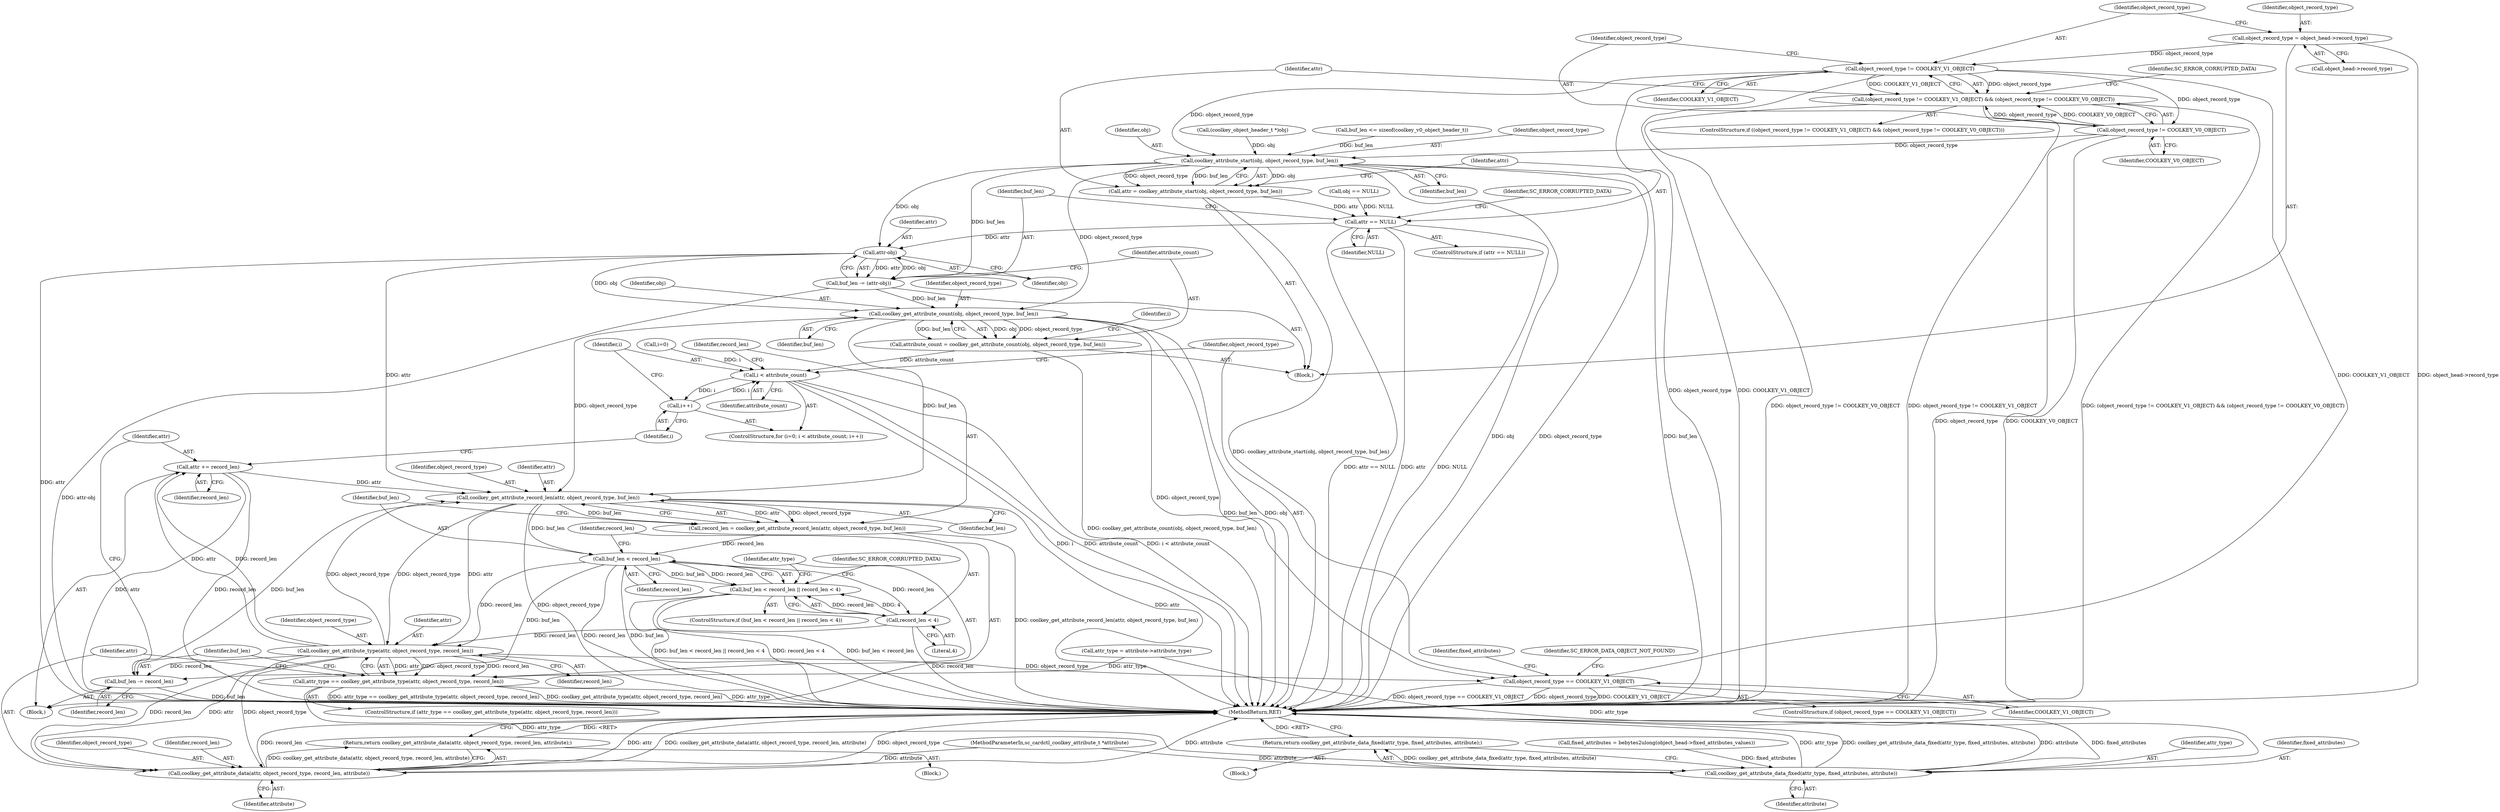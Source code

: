 digraph "0_OpenSC_8fe377e93b4b56060e5bbfb6f3142ceaeca744fa_4@pointer" {
"1000208" [label="(Call,object_record_type = object_head->record_type)"];
"1000215" [label="(Call,object_record_type != COOLKEY_V1_OBJECT)"];
"1000214" [label="(Call,(object_record_type != COOLKEY_V1_OBJECT) && (object_record_type != COOLKEY_V0_OBJECT))"];
"1000218" [label="(Call,object_record_type != COOLKEY_V0_OBJECT)"];
"1000226" [label="(Call,coolkey_attribute_start(obj, object_record_type, buf_len))"];
"1000224" [label="(Call,attr = coolkey_attribute_start(obj, object_record_type, buf_len))"];
"1000231" [label="(Call,attr == NULL)"];
"1000239" [label="(Call,attr-obj)"];
"1000237" [label="(Call,buf_len -= (attr-obj))"];
"1000244" [label="(Call,coolkey_get_attribute_count(obj, object_record_type, buf_len))"];
"1000242" [label="(Call,attribute_count = coolkey_get_attribute_count(obj, object_record_type, buf_len))"];
"1000252" [label="(Call,i < attribute_count)"];
"1000255" [label="(Call,i++)"];
"1000261" [label="(Call,coolkey_get_attribute_record_len(attr, object_record_type, buf_len))"];
"1000259" [label="(Call,record_len = coolkey_get_attribute_record_len(attr, object_record_type, buf_len))"];
"1000267" [label="(Call,buf_len < record_len)"];
"1000266" [label="(Call,buf_len < record_len || record_len < 4)"];
"1000270" [label="(Call,record_len < 4)"];
"1000279" [label="(Call,coolkey_get_attribute_type(attr, object_record_type, record_len))"];
"1000277" [label="(Call,attr_type == coolkey_get_attribute_type(attr, object_record_type, record_len))"];
"1000309" [label="(Call,coolkey_get_attribute_data_fixed(attr_type, fixed_attributes, attribute))"];
"1000308" [label="(Return,return coolkey_get_attribute_data_fixed(attr_type, fixed_attributes, attribute);)"];
"1000285" [label="(Call,coolkey_get_attribute_data(attr, object_record_type, record_len, attribute))"];
"1000284" [label="(Return,return coolkey_get_attribute_data(attr, object_record_type, record_len, attribute);)"];
"1000290" [label="(Call,buf_len -= record_len)"];
"1000293" [label="(Call,attr += record_len)"];
"1000297" [label="(Call,object_record_type == COOLKEY_V1_OBJECT)"];
"1000309" [label="(Call,coolkey_get_attribute_data_fixed(attr_type, fixed_attributes, attribute))"];
"1000249" [label="(Call,i=0)"];
"1000242" [label="(Call,attribute_count = coolkey_get_attribute_count(obj, object_record_type, buf_len))"];
"1000311" [label="(Identifier,fixed_attributes)"];
"1000285" [label="(Call,coolkey_get_attribute_data(attr, object_record_type, record_len, attribute))"];
"1000265" [label="(ControlStructure,if (buf_len < record_len || record_len < 4))"];
"1000287" [label="(Identifier,object_record_type)"];
"1000295" [label="(Identifier,record_len)"];
"1000271" [label="(Identifier,record_len)"];
"1000294" [label="(Identifier,attr)"];
"1000281" [label="(Identifier,object_record_type)"];
"1000255" [label="(Call,i++)"];
"1000225" [label="(Identifier,attr)"];
"1000263" [label="(Identifier,object_record_type)"];
"1000276" [label="(ControlStructure,if (attr_type == coolkey_get_attribute_type(attr, object_record_type, record_len)))"];
"1000254" [label="(Identifier,attribute_count)"];
"1000213" [label="(ControlStructure,if ((object_record_type != COOLKEY_V1_OBJECT) && (object_record_type != COOLKEY_V0_OBJECT)))"];
"1000215" [label="(Call,object_record_type != COOLKEY_V1_OBJECT)"];
"1000205" [label="(Call,(coolkey_object_header_t *)obj)"];
"1000279" [label="(Call,coolkey_get_attribute_type(attr, object_record_type, record_len))"];
"1000260" [label="(Identifier,record_len)"];
"1000256" [label="(Identifier,i)"];
"1000219" [label="(Identifier,object_record_type)"];
"1000283" [label="(Block,)"];
"1000286" [label="(Identifier,attr)"];
"1000277" [label="(Call,attr_type == coolkey_get_attribute_type(attr, object_record_type, record_len))"];
"1000240" [label="(Identifier,attr)"];
"1000278" [label="(Identifier,attr_type)"];
"1000237" [label="(Call,buf_len -= (attr-obj))"];
"1000315" [label="(MethodReturn,RET)"];
"1000284" [label="(Return,return coolkey_get_attribute_data(attr, object_record_type, record_len, attribute);)"];
"1000296" [label="(ControlStructure,if (object_record_type == COOLKEY_V1_OBJECT))"];
"1000245" [label="(Identifier,obj)"];
"1000269" [label="(Identifier,record_len)"];
"1000226" [label="(Call,coolkey_attribute_start(obj, object_record_type, buf_len))"];
"1000261" [label="(Call,coolkey_get_attribute_record_len(attr, object_record_type, buf_len))"];
"1000230" [label="(ControlStructure,if (attr == NULL))"];
"1000297" [label="(Call,object_record_type == COOLKEY_V1_OBJECT)"];
"1000253" [label="(Identifier,i)"];
"1000312" [label="(Identifier,attribute)"];
"1000292" [label="(Identifier,record_len)"];
"1000252" [label="(Call,i < attribute_count)"];
"1000196" [label="(Call,buf_len <= sizeof(coolkey_v0_object_header_t))"];
"1000229" [label="(Identifier,buf_len)"];
"1000223" [label="(Identifier,SC_ERROR_CORRUPTED_DATA)"];
"1000291" [label="(Identifier,buf_len)"];
"1000262" [label="(Identifier,attr)"];
"1000210" [label="(Call,object_head->record_type)"];
"1000290" [label="(Call,buf_len -= record_len)"];
"1000270" [label="(Call,record_len < 4)"];
"1000113" [label="(MethodParameterIn,sc_cardctl_coolkey_attribute_t *attribute)"];
"1000302" [label="(Call,fixed_attributes = bebytes2ulong(object_head->fixed_attributes_values))"];
"1000241" [label="(Identifier,obj)"];
"1000232" [label="(Identifier,attr)"];
"1000209" [label="(Identifier,object_record_type)"];
"1000161" [label="(Call,obj == NULL)"];
"1000257" [label="(Block,)"];
"1000236" [label="(Identifier,SC_ERROR_CORRUPTED_DATA)"];
"1000303" [label="(Identifier,fixed_attributes)"];
"1000282" [label="(Identifier,record_len)"];
"1000247" [label="(Identifier,buf_len)"];
"1000218" [label="(Call,object_record_type != COOLKEY_V0_OBJECT)"];
"1000293" [label="(Call,attr += record_len)"];
"1000214" [label="(Call,(object_record_type != COOLKEY_V1_OBJECT) && (object_record_type != COOLKEY_V0_OBJECT))"];
"1000314" [label="(Identifier,SC_ERROR_DATA_OBJECT_NOT_FOUND)"];
"1000208" [label="(Call,object_record_type = object_head->record_type)"];
"1000308" [label="(Return,return coolkey_get_attribute_data_fixed(attr_type, fixed_attributes, attribute);)"];
"1000267" [label="(Call,buf_len < record_len)"];
"1000298" [label="(Identifier,object_record_type)"];
"1000238" [label="(Identifier,buf_len)"];
"1000246" [label="(Identifier,object_record_type)"];
"1000239" [label="(Call,attr-obj)"];
"1000216" [label="(Identifier,object_record_type)"];
"1000264" [label="(Identifier,buf_len)"];
"1000272" [label="(Literal,4)"];
"1000280" [label="(Identifier,attr)"];
"1000266" [label="(Call,buf_len < record_len || record_len < 4)"];
"1000228" [label="(Identifier,object_record_type)"];
"1000268" [label="(Identifier,buf_len)"];
"1000300" [label="(Block,)"];
"1000224" [label="(Call,attr = coolkey_attribute_start(obj, object_record_type, buf_len))"];
"1000233" [label="(Identifier,NULL)"];
"1000244" [label="(Call,coolkey_get_attribute_count(obj, object_record_type, buf_len))"];
"1000248" [label="(ControlStructure,for (i=0; i < attribute_count; i++))"];
"1000250" [label="(Identifier,i)"];
"1000275" [label="(Identifier,SC_ERROR_CORRUPTED_DATA)"];
"1000288" [label="(Identifier,record_len)"];
"1000114" [label="(Block,)"];
"1000299" [label="(Identifier,COOLKEY_V1_OBJECT)"];
"1000243" [label="(Identifier,attribute_count)"];
"1000117" [label="(Call,attr_type = attribute->attribute_type)"];
"1000289" [label="(Identifier,attribute)"];
"1000227" [label="(Identifier,obj)"];
"1000220" [label="(Identifier,COOLKEY_V0_OBJECT)"];
"1000259" [label="(Call,record_len = coolkey_get_attribute_record_len(attr, object_record_type, buf_len))"];
"1000231" [label="(Call,attr == NULL)"];
"1000310" [label="(Identifier,attr_type)"];
"1000217" [label="(Identifier,COOLKEY_V1_OBJECT)"];
"1000208" -> "1000114"  [label="AST: "];
"1000208" -> "1000210"  [label="CFG: "];
"1000209" -> "1000208"  [label="AST: "];
"1000210" -> "1000208"  [label="AST: "];
"1000216" -> "1000208"  [label="CFG: "];
"1000208" -> "1000315"  [label="DDG: object_head->record_type"];
"1000208" -> "1000215"  [label="DDG: object_record_type"];
"1000215" -> "1000214"  [label="AST: "];
"1000215" -> "1000217"  [label="CFG: "];
"1000216" -> "1000215"  [label="AST: "];
"1000217" -> "1000215"  [label="AST: "];
"1000219" -> "1000215"  [label="CFG: "];
"1000214" -> "1000215"  [label="CFG: "];
"1000215" -> "1000315"  [label="DDG: object_record_type"];
"1000215" -> "1000315"  [label="DDG: COOLKEY_V1_OBJECT"];
"1000215" -> "1000214"  [label="DDG: object_record_type"];
"1000215" -> "1000214"  [label="DDG: COOLKEY_V1_OBJECT"];
"1000215" -> "1000218"  [label="DDG: object_record_type"];
"1000215" -> "1000226"  [label="DDG: object_record_type"];
"1000215" -> "1000297"  [label="DDG: COOLKEY_V1_OBJECT"];
"1000214" -> "1000213"  [label="AST: "];
"1000214" -> "1000218"  [label="CFG: "];
"1000218" -> "1000214"  [label="AST: "];
"1000223" -> "1000214"  [label="CFG: "];
"1000225" -> "1000214"  [label="CFG: "];
"1000214" -> "1000315"  [label="DDG: (object_record_type != COOLKEY_V1_OBJECT) && (object_record_type != COOLKEY_V0_OBJECT)"];
"1000214" -> "1000315"  [label="DDG: object_record_type != COOLKEY_V0_OBJECT"];
"1000214" -> "1000315"  [label="DDG: object_record_type != COOLKEY_V1_OBJECT"];
"1000218" -> "1000214"  [label="DDG: object_record_type"];
"1000218" -> "1000214"  [label="DDG: COOLKEY_V0_OBJECT"];
"1000218" -> "1000220"  [label="CFG: "];
"1000219" -> "1000218"  [label="AST: "];
"1000220" -> "1000218"  [label="AST: "];
"1000218" -> "1000315"  [label="DDG: object_record_type"];
"1000218" -> "1000315"  [label="DDG: COOLKEY_V0_OBJECT"];
"1000218" -> "1000226"  [label="DDG: object_record_type"];
"1000226" -> "1000224"  [label="AST: "];
"1000226" -> "1000229"  [label="CFG: "];
"1000227" -> "1000226"  [label="AST: "];
"1000228" -> "1000226"  [label="AST: "];
"1000229" -> "1000226"  [label="AST: "];
"1000224" -> "1000226"  [label="CFG: "];
"1000226" -> "1000315"  [label="DDG: obj"];
"1000226" -> "1000315"  [label="DDG: object_record_type"];
"1000226" -> "1000315"  [label="DDG: buf_len"];
"1000226" -> "1000224"  [label="DDG: obj"];
"1000226" -> "1000224"  [label="DDG: object_record_type"];
"1000226" -> "1000224"  [label="DDG: buf_len"];
"1000205" -> "1000226"  [label="DDG: obj"];
"1000196" -> "1000226"  [label="DDG: buf_len"];
"1000226" -> "1000237"  [label="DDG: buf_len"];
"1000226" -> "1000239"  [label="DDG: obj"];
"1000226" -> "1000244"  [label="DDG: object_record_type"];
"1000224" -> "1000114"  [label="AST: "];
"1000225" -> "1000224"  [label="AST: "];
"1000232" -> "1000224"  [label="CFG: "];
"1000224" -> "1000315"  [label="DDG: coolkey_attribute_start(obj, object_record_type, buf_len)"];
"1000224" -> "1000231"  [label="DDG: attr"];
"1000231" -> "1000230"  [label="AST: "];
"1000231" -> "1000233"  [label="CFG: "];
"1000232" -> "1000231"  [label="AST: "];
"1000233" -> "1000231"  [label="AST: "];
"1000236" -> "1000231"  [label="CFG: "];
"1000238" -> "1000231"  [label="CFG: "];
"1000231" -> "1000315"  [label="DDG: NULL"];
"1000231" -> "1000315"  [label="DDG: attr == NULL"];
"1000231" -> "1000315"  [label="DDG: attr"];
"1000161" -> "1000231"  [label="DDG: NULL"];
"1000231" -> "1000239"  [label="DDG: attr"];
"1000239" -> "1000237"  [label="AST: "];
"1000239" -> "1000241"  [label="CFG: "];
"1000240" -> "1000239"  [label="AST: "];
"1000241" -> "1000239"  [label="AST: "];
"1000237" -> "1000239"  [label="CFG: "];
"1000239" -> "1000315"  [label="DDG: attr"];
"1000239" -> "1000237"  [label="DDG: attr"];
"1000239" -> "1000237"  [label="DDG: obj"];
"1000239" -> "1000244"  [label="DDG: obj"];
"1000239" -> "1000261"  [label="DDG: attr"];
"1000237" -> "1000114"  [label="AST: "];
"1000238" -> "1000237"  [label="AST: "];
"1000243" -> "1000237"  [label="CFG: "];
"1000237" -> "1000315"  [label="DDG: attr-obj"];
"1000237" -> "1000244"  [label="DDG: buf_len"];
"1000244" -> "1000242"  [label="AST: "];
"1000244" -> "1000247"  [label="CFG: "];
"1000245" -> "1000244"  [label="AST: "];
"1000246" -> "1000244"  [label="AST: "];
"1000247" -> "1000244"  [label="AST: "];
"1000242" -> "1000244"  [label="CFG: "];
"1000244" -> "1000315"  [label="DDG: obj"];
"1000244" -> "1000315"  [label="DDG: buf_len"];
"1000244" -> "1000242"  [label="DDG: obj"];
"1000244" -> "1000242"  [label="DDG: object_record_type"];
"1000244" -> "1000242"  [label="DDG: buf_len"];
"1000244" -> "1000261"  [label="DDG: object_record_type"];
"1000244" -> "1000261"  [label="DDG: buf_len"];
"1000244" -> "1000297"  [label="DDG: object_record_type"];
"1000242" -> "1000114"  [label="AST: "];
"1000243" -> "1000242"  [label="AST: "];
"1000250" -> "1000242"  [label="CFG: "];
"1000242" -> "1000315"  [label="DDG: coolkey_get_attribute_count(obj, object_record_type, buf_len)"];
"1000242" -> "1000252"  [label="DDG: attribute_count"];
"1000252" -> "1000248"  [label="AST: "];
"1000252" -> "1000254"  [label="CFG: "];
"1000253" -> "1000252"  [label="AST: "];
"1000254" -> "1000252"  [label="AST: "];
"1000260" -> "1000252"  [label="CFG: "];
"1000298" -> "1000252"  [label="CFG: "];
"1000252" -> "1000315"  [label="DDG: i"];
"1000252" -> "1000315"  [label="DDG: attribute_count"];
"1000252" -> "1000315"  [label="DDG: i < attribute_count"];
"1000249" -> "1000252"  [label="DDG: i"];
"1000255" -> "1000252"  [label="DDG: i"];
"1000252" -> "1000255"  [label="DDG: i"];
"1000255" -> "1000248"  [label="AST: "];
"1000255" -> "1000256"  [label="CFG: "];
"1000256" -> "1000255"  [label="AST: "];
"1000253" -> "1000255"  [label="CFG: "];
"1000261" -> "1000259"  [label="AST: "];
"1000261" -> "1000264"  [label="CFG: "];
"1000262" -> "1000261"  [label="AST: "];
"1000263" -> "1000261"  [label="AST: "];
"1000264" -> "1000261"  [label="AST: "];
"1000259" -> "1000261"  [label="CFG: "];
"1000261" -> "1000315"  [label="DDG: object_record_type"];
"1000261" -> "1000315"  [label="DDG: attr"];
"1000261" -> "1000259"  [label="DDG: attr"];
"1000261" -> "1000259"  [label="DDG: object_record_type"];
"1000261" -> "1000259"  [label="DDG: buf_len"];
"1000293" -> "1000261"  [label="DDG: attr"];
"1000279" -> "1000261"  [label="DDG: object_record_type"];
"1000290" -> "1000261"  [label="DDG: buf_len"];
"1000261" -> "1000267"  [label="DDG: buf_len"];
"1000261" -> "1000279"  [label="DDG: attr"];
"1000261" -> "1000279"  [label="DDG: object_record_type"];
"1000259" -> "1000257"  [label="AST: "];
"1000260" -> "1000259"  [label="AST: "];
"1000268" -> "1000259"  [label="CFG: "];
"1000259" -> "1000315"  [label="DDG: coolkey_get_attribute_record_len(attr, object_record_type, buf_len)"];
"1000259" -> "1000267"  [label="DDG: record_len"];
"1000267" -> "1000266"  [label="AST: "];
"1000267" -> "1000269"  [label="CFG: "];
"1000268" -> "1000267"  [label="AST: "];
"1000269" -> "1000267"  [label="AST: "];
"1000271" -> "1000267"  [label="CFG: "];
"1000266" -> "1000267"  [label="CFG: "];
"1000267" -> "1000315"  [label="DDG: record_len"];
"1000267" -> "1000315"  [label="DDG: buf_len"];
"1000267" -> "1000266"  [label="DDG: buf_len"];
"1000267" -> "1000266"  [label="DDG: record_len"];
"1000267" -> "1000270"  [label="DDG: record_len"];
"1000267" -> "1000279"  [label="DDG: record_len"];
"1000267" -> "1000290"  [label="DDG: buf_len"];
"1000266" -> "1000265"  [label="AST: "];
"1000266" -> "1000270"  [label="CFG: "];
"1000270" -> "1000266"  [label="AST: "];
"1000275" -> "1000266"  [label="CFG: "];
"1000278" -> "1000266"  [label="CFG: "];
"1000266" -> "1000315"  [label="DDG: buf_len < record_len"];
"1000266" -> "1000315"  [label="DDG: buf_len < record_len || record_len < 4"];
"1000266" -> "1000315"  [label="DDG: record_len < 4"];
"1000270" -> "1000266"  [label="DDG: record_len"];
"1000270" -> "1000266"  [label="DDG: 4"];
"1000270" -> "1000272"  [label="CFG: "];
"1000271" -> "1000270"  [label="AST: "];
"1000272" -> "1000270"  [label="AST: "];
"1000270" -> "1000315"  [label="DDG: record_len"];
"1000270" -> "1000279"  [label="DDG: record_len"];
"1000279" -> "1000277"  [label="AST: "];
"1000279" -> "1000282"  [label="CFG: "];
"1000280" -> "1000279"  [label="AST: "];
"1000281" -> "1000279"  [label="AST: "];
"1000282" -> "1000279"  [label="AST: "];
"1000277" -> "1000279"  [label="CFG: "];
"1000279" -> "1000277"  [label="DDG: attr"];
"1000279" -> "1000277"  [label="DDG: object_record_type"];
"1000279" -> "1000277"  [label="DDG: record_len"];
"1000279" -> "1000285"  [label="DDG: attr"];
"1000279" -> "1000285"  [label="DDG: object_record_type"];
"1000279" -> "1000285"  [label="DDG: record_len"];
"1000279" -> "1000290"  [label="DDG: record_len"];
"1000279" -> "1000293"  [label="DDG: record_len"];
"1000279" -> "1000293"  [label="DDG: attr"];
"1000279" -> "1000297"  [label="DDG: object_record_type"];
"1000277" -> "1000276"  [label="AST: "];
"1000278" -> "1000277"  [label="AST: "];
"1000286" -> "1000277"  [label="CFG: "];
"1000291" -> "1000277"  [label="CFG: "];
"1000277" -> "1000315"  [label="DDG: attr_type"];
"1000277" -> "1000315"  [label="DDG: attr_type == coolkey_get_attribute_type(attr, object_record_type, record_len)"];
"1000277" -> "1000315"  [label="DDG: coolkey_get_attribute_type(attr, object_record_type, record_len)"];
"1000117" -> "1000277"  [label="DDG: attr_type"];
"1000277" -> "1000309"  [label="DDG: attr_type"];
"1000309" -> "1000308"  [label="AST: "];
"1000309" -> "1000312"  [label="CFG: "];
"1000310" -> "1000309"  [label="AST: "];
"1000311" -> "1000309"  [label="AST: "];
"1000312" -> "1000309"  [label="AST: "];
"1000308" -> "1000309"  [label="CFG: "];
"1000309" -> "1000315"  [label="DDG: attr_type"];
"1000309" -> "1000315"  [label="DDG: coolkey_get_attribute_data_fixed(attr_type, fixed_attributes, attribute)"];
"1000309" -> "1000315"  [label="DDG: attribute"];
"1000309" -> "1000315"  [label="DDG: fixed_attributes"];
"1000309" -> "1000308"  [label="DDG: coolkey_get_attribute_data_fixed(attr_type, fixed_attributes, attribute)"];
"1000117" -> "1000309"  [label="DDG: attr_type"];
"1000302" -> "1000309"  [label="DDG: fixed_attributes"];
"1000113" -> "1000309"  [label="DDG: attribute"];
"1000308" -> "1000300"  [label="AST: "];
"1000315" -> "1000308"  [label="CFG: "];
"1000308" -> "1000315"  [label="DDG: <RET>"];
"1000285" -> "1000284"  [label="AST: "];
"1000285" -> "1000289"  [label="CFG: "];
"1000286" -> "1000285"  [label="AST: "];
"1000287" -> "1000285"  [label="AST: "];
"1000288" -> "1000285"  [label="AST: "];
"1000289" -> "1000285"  [label="AST: "];
"1000284" -> "1000285"  [label="CFG: "];
"1000285" -> "1000315"  [label="DDG: attr"];
"1000285" -> "1000315"  [label="DDG: coolkey_get_attribute_data(attr, object_record_type, record_len, attribute)"];
"1000285" -> "1000315"  [label="DDG: object_record_type"];
"1000285" -> "1000315"  [label="DDG: attribute"];
"1000285" -> "1000315"  [label="DDG: record_len"];
"1000285" -> "1000284"  [label="DDG: coolkey_get_attribute_data(attr, object_record_type, record_len, attribute)"];
"1000113" -> "1000285"  [label="DDG: attribute"];
"1000284" -> "1000283"  [label="AST: "];
"1000315" -> "1000284"  [label="CFG: "];
"1000284" -> "1000315"  [label="DDG: <RET>"];
"1000290" -> "1000257"  [label="AST: "];
"1000290" -> "1000292"  [label="CFG: "];
"1000291" -> "1000290"  [label="AST: "];
"1000292" -> "1000290"  [label="AST: "];
"1000294" -> "1000290"  [label="CFG: "];
"1000290" -> "1000315"  [label="DDG: buf_len"];
"1000293" -> "1000257"  [label="AST: "];
"1000293" -> "1000295"  [label="CFG: "];
"1000294" -> "1000293"  [label="AST: "];
"1000295" -> "1000293"  [label="AST: "];
"1000256" -> "1000293"  [label="CFG: "];
"1000293" -> "1000315"  [label="DDG: attr"];
"1000293" -> "1000315"  [label="DDG: record_len"];
"1000297" -> "1000296"  [label="AST: "];
"1000297" -> "1000299"  [label="CFG: "];
"1000298" -> "1000297"  [label="AST: "];
"1000299" -> "1000297"  [label="AST: "];
"1000303" -> "1000297"  [label="CFG: "];
"1000314" -> "1000297"  [label="CFG: "];
"1000297" -> "1000315"  [label="DDG: object_record_type"];
"1000297" -> "1000315"  [label="DDG: COOLKEY_V1_OBJECT"];
"1000297" -> "1000315"  [label="DDG: object_record_type == COOLKEY_V1_OBJECT"];
}

